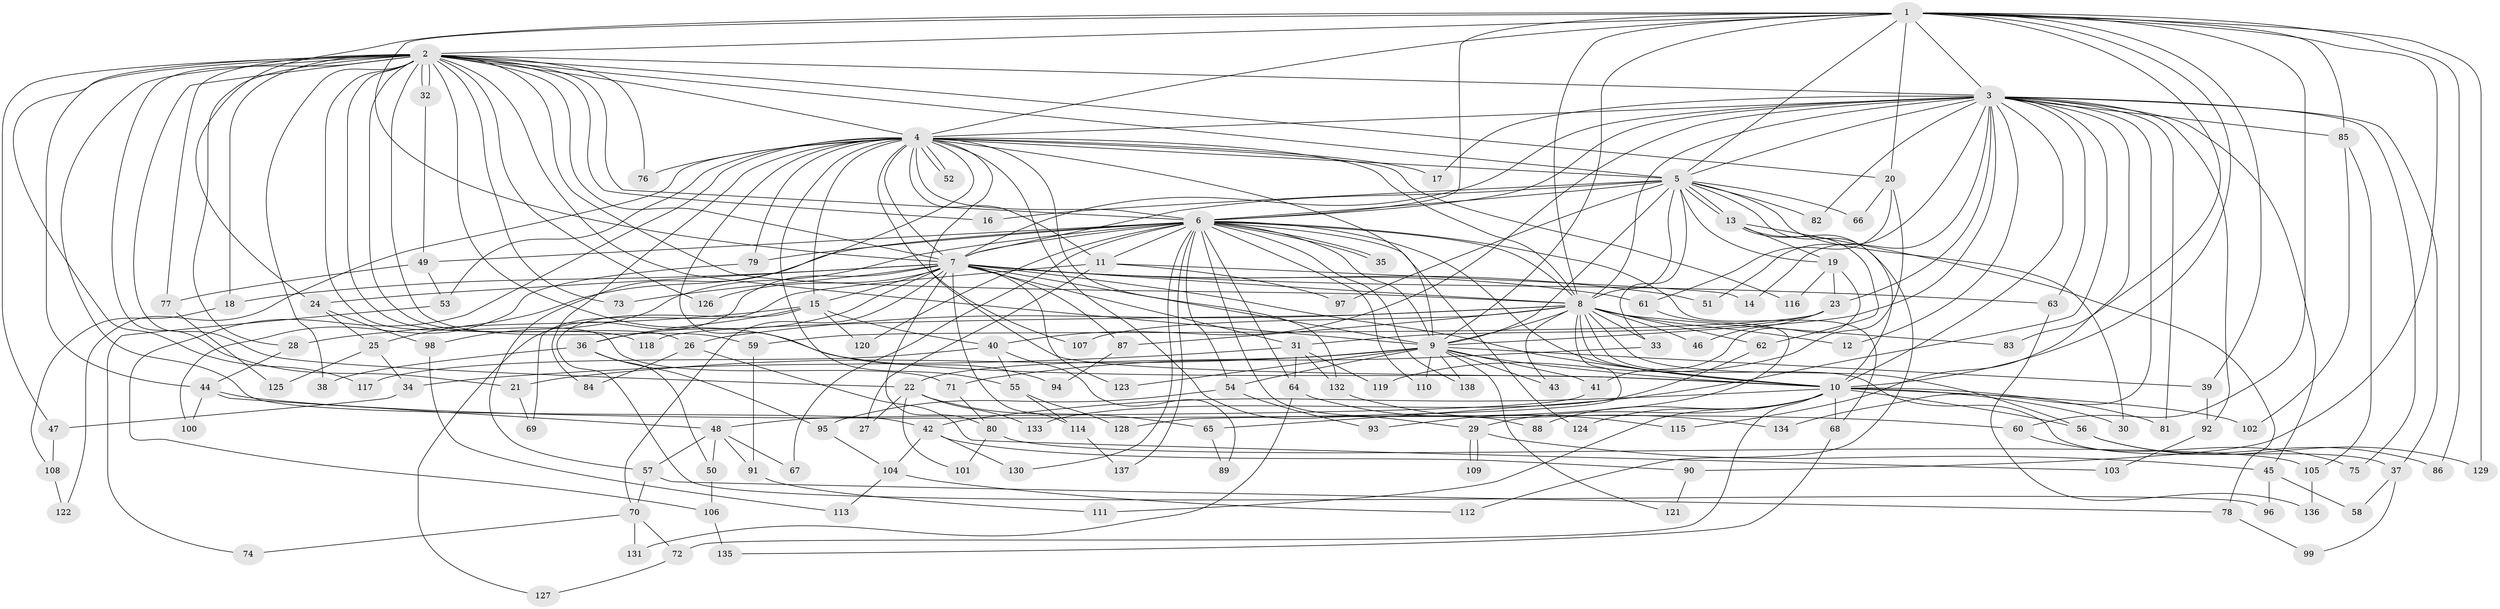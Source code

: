 // coarse degree distribution, {26: 0.009259259259259259, 28: 0.009259259259259259, 30: 0.009259259259259259, 27: 0.009259259259259259, 25: 0.009259259259259259, 23: 0.009259259259259259, 20: 0.009259259259259259, 17: 0.009259259259259259, 6: 0.05555555555555555, 2: 0.42592592592592593, 7: 0.009259259259259259, 3: 0.25, 5: 0.06481481481481481, 9: 0.009259259259259259, 4: 0.09259259259259259, 1: 0.018518518518518517}
// Generated by graph-tools (version 1.1) at 2025/23/03/03/25 07:23:43]
// undirected, 138 vertices, 301 edges
graph export_dot {
graph [start="1"]
  node [color=gray90,style=filled];
  1;
  2;
  3;
  4;
  5;
  6;
  7;
  8;
  9;
  10;
  11;
  12;
  13;
  14;
  15;
  16;
  17;
  18;
  19;
  20;
  21;
  22;
  23;
  24;
  25;
  26;
  27;
  28;
  29;
  30;
  31;
  32;
  33;
  34;
  35;
  36;
  37;
  38;
  39;
  40;
  41;
  42;
  43;
  44;
  45;
  46;
  47;
  48;
  49;
  50;
  51;
  52;
  53;
  54;
  55;
  56;
  57;
  58;
  59;
  60;
  61;
  62;
  63;
  64;
  65;
  66;
  67;
  68;
  69;
  70;
  71;
  72;
  73;
  74;
  75;
  76;
  77;
  78;
  79;
  80;
  81;
  82;
  83;
  84;
  85;
  86;
  87;
  88;
  89;
  90;
  91;
  92;
  93;
  94;
  95;
  96;
  97;
  98;
  99;
  100;
  101;
  102;
  103;
  104;
  105;
  106;
  107;
  108;
  109;
  110;
  111;
  112;
  113;
  114;
  115;
  116;
  117;
  118;
  119;
  120;
  121;
  122;
  123;
  124;
  125;
  126;
  127;
  128;
  129;
  130;
  131;
  132;
  133;
  134;
  135;
  136;
  137;
  138;
  1 -- 2;
  1 -- 3;
  1 -- 4;
  1 -- 5;
  1 -- 6;
  1 -- 7;
  1 -- 8;
  1 -- 9;
  1 -- 10;
  1 -- 20;
  1 -- 24;
  1 -- 39;
  1 -- 60;
  1 -- 83;
  1 -- 85;
  1 -- 86;
  1 -- 90;
  1 -- 129;
  2 -- 3;
  2 -- 4;
  2 -- 5;
  2 -- 6;
  2 -- 7;
  2 -- 8;
  2 -- 9;
  2 -- 10;
  2 -- 16;
  2 -- 18;
  2 -- 20;
  2 -- 21;
  2 -- 22;
  2 -- 26;
  2 -- 28;
  2 -- 32;
  2 -- 32;
  2 -- 38;
  2 -- 42;
  2 -- 44;
  2 -- 47;
  2 -- 59;
  2 -- 71;
  2 -- 73;
  2 -- 76;
  2 -- 77;
  2 -- 117;
  2 -- 118;
  2 -- 126;
  3 -- 4;
  3 -- 5;
  3 -- 6;
  3 -- 7;
  3 -- 8;
  3 -- 9;
  3 -- 10;
  3 -- 12;
  3 -- 14;
  3 -- 17;
  3 -- 23;
  3 -- 37;
  3 -- 40;
  3 -- 45;
  3 -- 51;
  3 -- 63;
  3 -- 65;
  3 -- 75;
  3 -- 81;
  3 -- 82;
  3 -- 85;
  3 -- 92;
  3 -- 115;
  3 -- 134;
  4 -- 5;
  4 -- 6;
  4 -- 7;
  4 -- 8;
  4 -- 9;
  4 -- 10;
  4 -- 11;
  4 -- 15;
  4 -- 17;
  4 -- 29;
  4 -- 52;
  4 -- 52;
  4 -- 53;
  4 -- 55;
  4 -- 57;
  4 -- 76;
  4 -- 79;
  4 -- 84;
  4 -- 94;
  4 -- 106;
  4 -- 107;
  4 -- 116;
  4 -- 122;
  4 -- 132;
  5 -- 6;
  5 -- 7;
  5 -- 8;
  5 -- 9;
  5 -- 10;
  5 -- 13;
  5 -- 13;
  5 -- 16;
  5 -- 19;
  5 -- 30;
  5 -- 33;
  5 -- 66;
  5 -- 82;
  5 -- 97;
  6 -- 7;
  6 -- 8;
  6 -- 9;
  6 -- 10;
  6 -- 11;
  6 -- 25;
  6 -- 35;
  6 -- 35;
  6 -- 49;
  6 -- 54;
  6 -- 64;
  6 -- 67;
  6 -- 68;
  6 -- 79;
  6 -- 88;
  6 -- 98;
  6 -- 110;
  6 -- 120;
  6 -- 124;
  6 -- 130;
  6 -- 137;
  6 -- 138;
  7 -- 8;
  7 -- 9;
  7 -- 10;
  7 -- 15;
  7 -- 18;
  7 -- 24;
  7 -- 31;
  7 -- 36;
  7 -- 51;
  7 -- 61;
  7 -- 63;
  7 -- 70;
  7 -- 73;
  7 -- 80;
  7 -- 87;
  7 -- 114;
  7 -- 123;
  7 -- 126;
  7 -- 127;
  8 -- 9;
  8 -- 10;
  8 -- 12;
  8 -- 26;
  8 -- 33;
  8 -- 37;
  8 -- 43;
  8 -- 46;
  8 -- 56;
  8 -- 62;
  8 -- 83;
  8 -- 87;
  8 -- 107;
  8 -- 118;
  8 -- 128;
  9 -- 10;
  9 -- 21;
  9 -- 22;
  9 -- 39;
  9 -- 41;
  9 -- 43;
  9 -- 54;
  9 -- 110;
  9 -- 121;
  9 -- 123;
  9 -- 138;
  10 -- 29;
  10 -- 30;
  10 -- 42;
  10 -- 56;
  10 -- 68;
  10 -- 72;
  10 -- 81;
  10 -- 88;
  10 -- 102;
  10 -- 111;
  10 -- 124;
  11 -- 14;
  11 -- 27;
  11 -- 69;
  11 -- 97;
  13 -- 19;
  13 -- 62;
  13 -- 78;
  13 -- 112;
  15 -- 28;
  15 -- 36;
  15 -- 40;
  15 -- 96;
  15 -- 120;
  18 -- 108;
  19 -- 23;
  19 -- 41;
  19 -- 116;
  20 -- 61;
  20 -- 66;
  20 -- 119;
  21 -- 69;
  22 -- 27;
  22 -- 65;
  22 -- 101;
  22 -- 133;
  23 -- 31;
  23 -- 46;
  23 -- 59;
  24 -- 25;
  24 -- 98;
  25 -- 34;
  25 -- 125;
  26 -- 84;
  26 -- 103;
  28 -- 44;
  29 -- 45;
  29 -- 109;
  29 -- 109;
  31 -- 34;
  31 -- 64;
  31 -- 119;
  31 -- 132;
  32 -- 49;
  33 -- 71;
  34 -- 47;
  36 -- 38;
  36 -- 50;
  36 -- 95;
  37 -- 58;
  37 -- 99;
  39 -- 92;
  40 -- 55;
  40 -- 89;
  40 -- 117;
  41 -- 48;
  42 -- 90;
  42 -- 104;
  42 -- 130;
  44 -- 48;
  44 -- 60;
  44 -- 100;
  45 -- 58;
  45 -- 96;
  47 -- 108;
  48 -- 50;
  48 -- 57;
  48 -- 67;
  48 -- 91;
  49 -- 53;
  49 -- 77;
  50 -- 106;
  53 -- 74;
  54 -- 93;
  54 -- 95;
  55 -- 114;
  55 -- 128;
  56 -- 86;
  56 -- 129;
  57 -- 70;
  57 -- 78;
  59 -- 91;
  60 -- 75;
  61 -- 93;
  62 -- 133;
  63 -- 136;
  64 -- 115;
  64 -- 131;
  65 -- 89;
  68 -- 135;
  70 -- 72;
  70 -- 74;
  70 -- 131;
  71 -- 80;
  72 -- 127;
  77 -- 125;
  78 -- 99;
  79 -- 100;
  80 -- 101;
  80 -- 105;
  85 -- 102;
  85 -- 105;
  87 -- 94;
  90 -- 121;
  91 -- 111;
  92 -- 103;
  95 -- 104;
  98 -- 113;
  104 -- 112;
  104 -- 113;
  105 -- 136;
  106 -- 135;
  108 -- 122;
  114 -- 137;
  132 -- 134;
}
